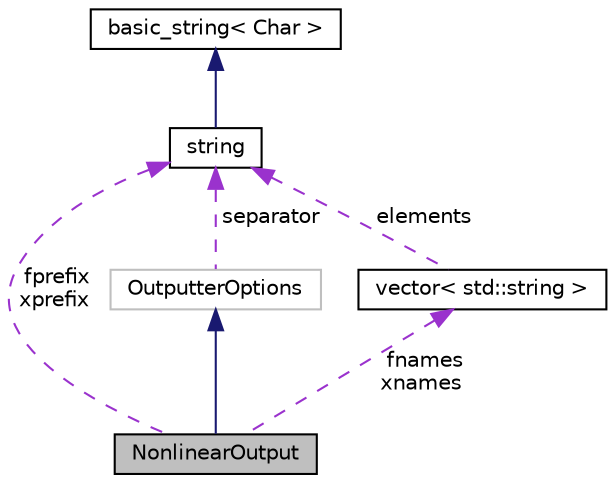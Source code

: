 digraph "NonlinearOutput"
{
 // INTERACTIVE_SVG=YES
 // LATEX_PDF_SIZE
  edge [fontname="Helvetica",fontsize="10",labelfontname="Helvetica",labelfontsize="10"];
  node [fontname="Helvetica",fontsize="10",shape=record];
  Node1 [label="NonlinearOutput",height=0.2,width=0.4,color="black", fillcolor="grey75", style="filled", fontcolor="black",tooltip="A type that describes the options for the output of a non-linear problem calculation."];
  Node2 -> Node1 [dir="back",color="midnightblue",fontsize="10",style="solid",fontname="Helvetica"];
  Node2 [label="OutputterOptions",height=0.2,width=0.4,color="grey75", fillcolor="white", style="filled",URL="$structReaktoro_1_1OutputterOptions.html",tooltip=" "];
  Node3 -> Node2 [dir="back",color="darkorchid3",fontsize="10",style="dashed",label=" separator" ,fontname="Helvetica"];
  Node3 [label="string",height=0.2,width=0.4,color="black", fillcolor="white", style="filled",tooltip=" "];
  Node4 -> Node3 [dir="back",color="midnightblue",fontsize="10",style="solid",fontname="Helvetica"];
  Node4 [label="basic_string\< Char \>",height=0.2,width=0.4,color="black", fillcolor="white", style="filled",tooltip=" "];
  Node3 -> Node1 [dir="back",color="darkorchid3",fontsize="10",style="dashed",label=" fprefix\nxprefix" ,fontname="Helvetica"];
  Node5 -> Node1 [dir="back",color="darkorchid3",fontsize="10",style="dashed",label=" fnames\nxnames" ,fontname="Helvetica"];
  Node5 [label="vector\< std::string \>",height=0.2,width=0.4,color="black", fillcolor="white", style="filled",tooltip=" "];
  Node3 -> Node5 [dir="back",color="darkorchid3",fontsize="10",style="dashed",label=" elements" ,fontname="Helvetica"];
}
